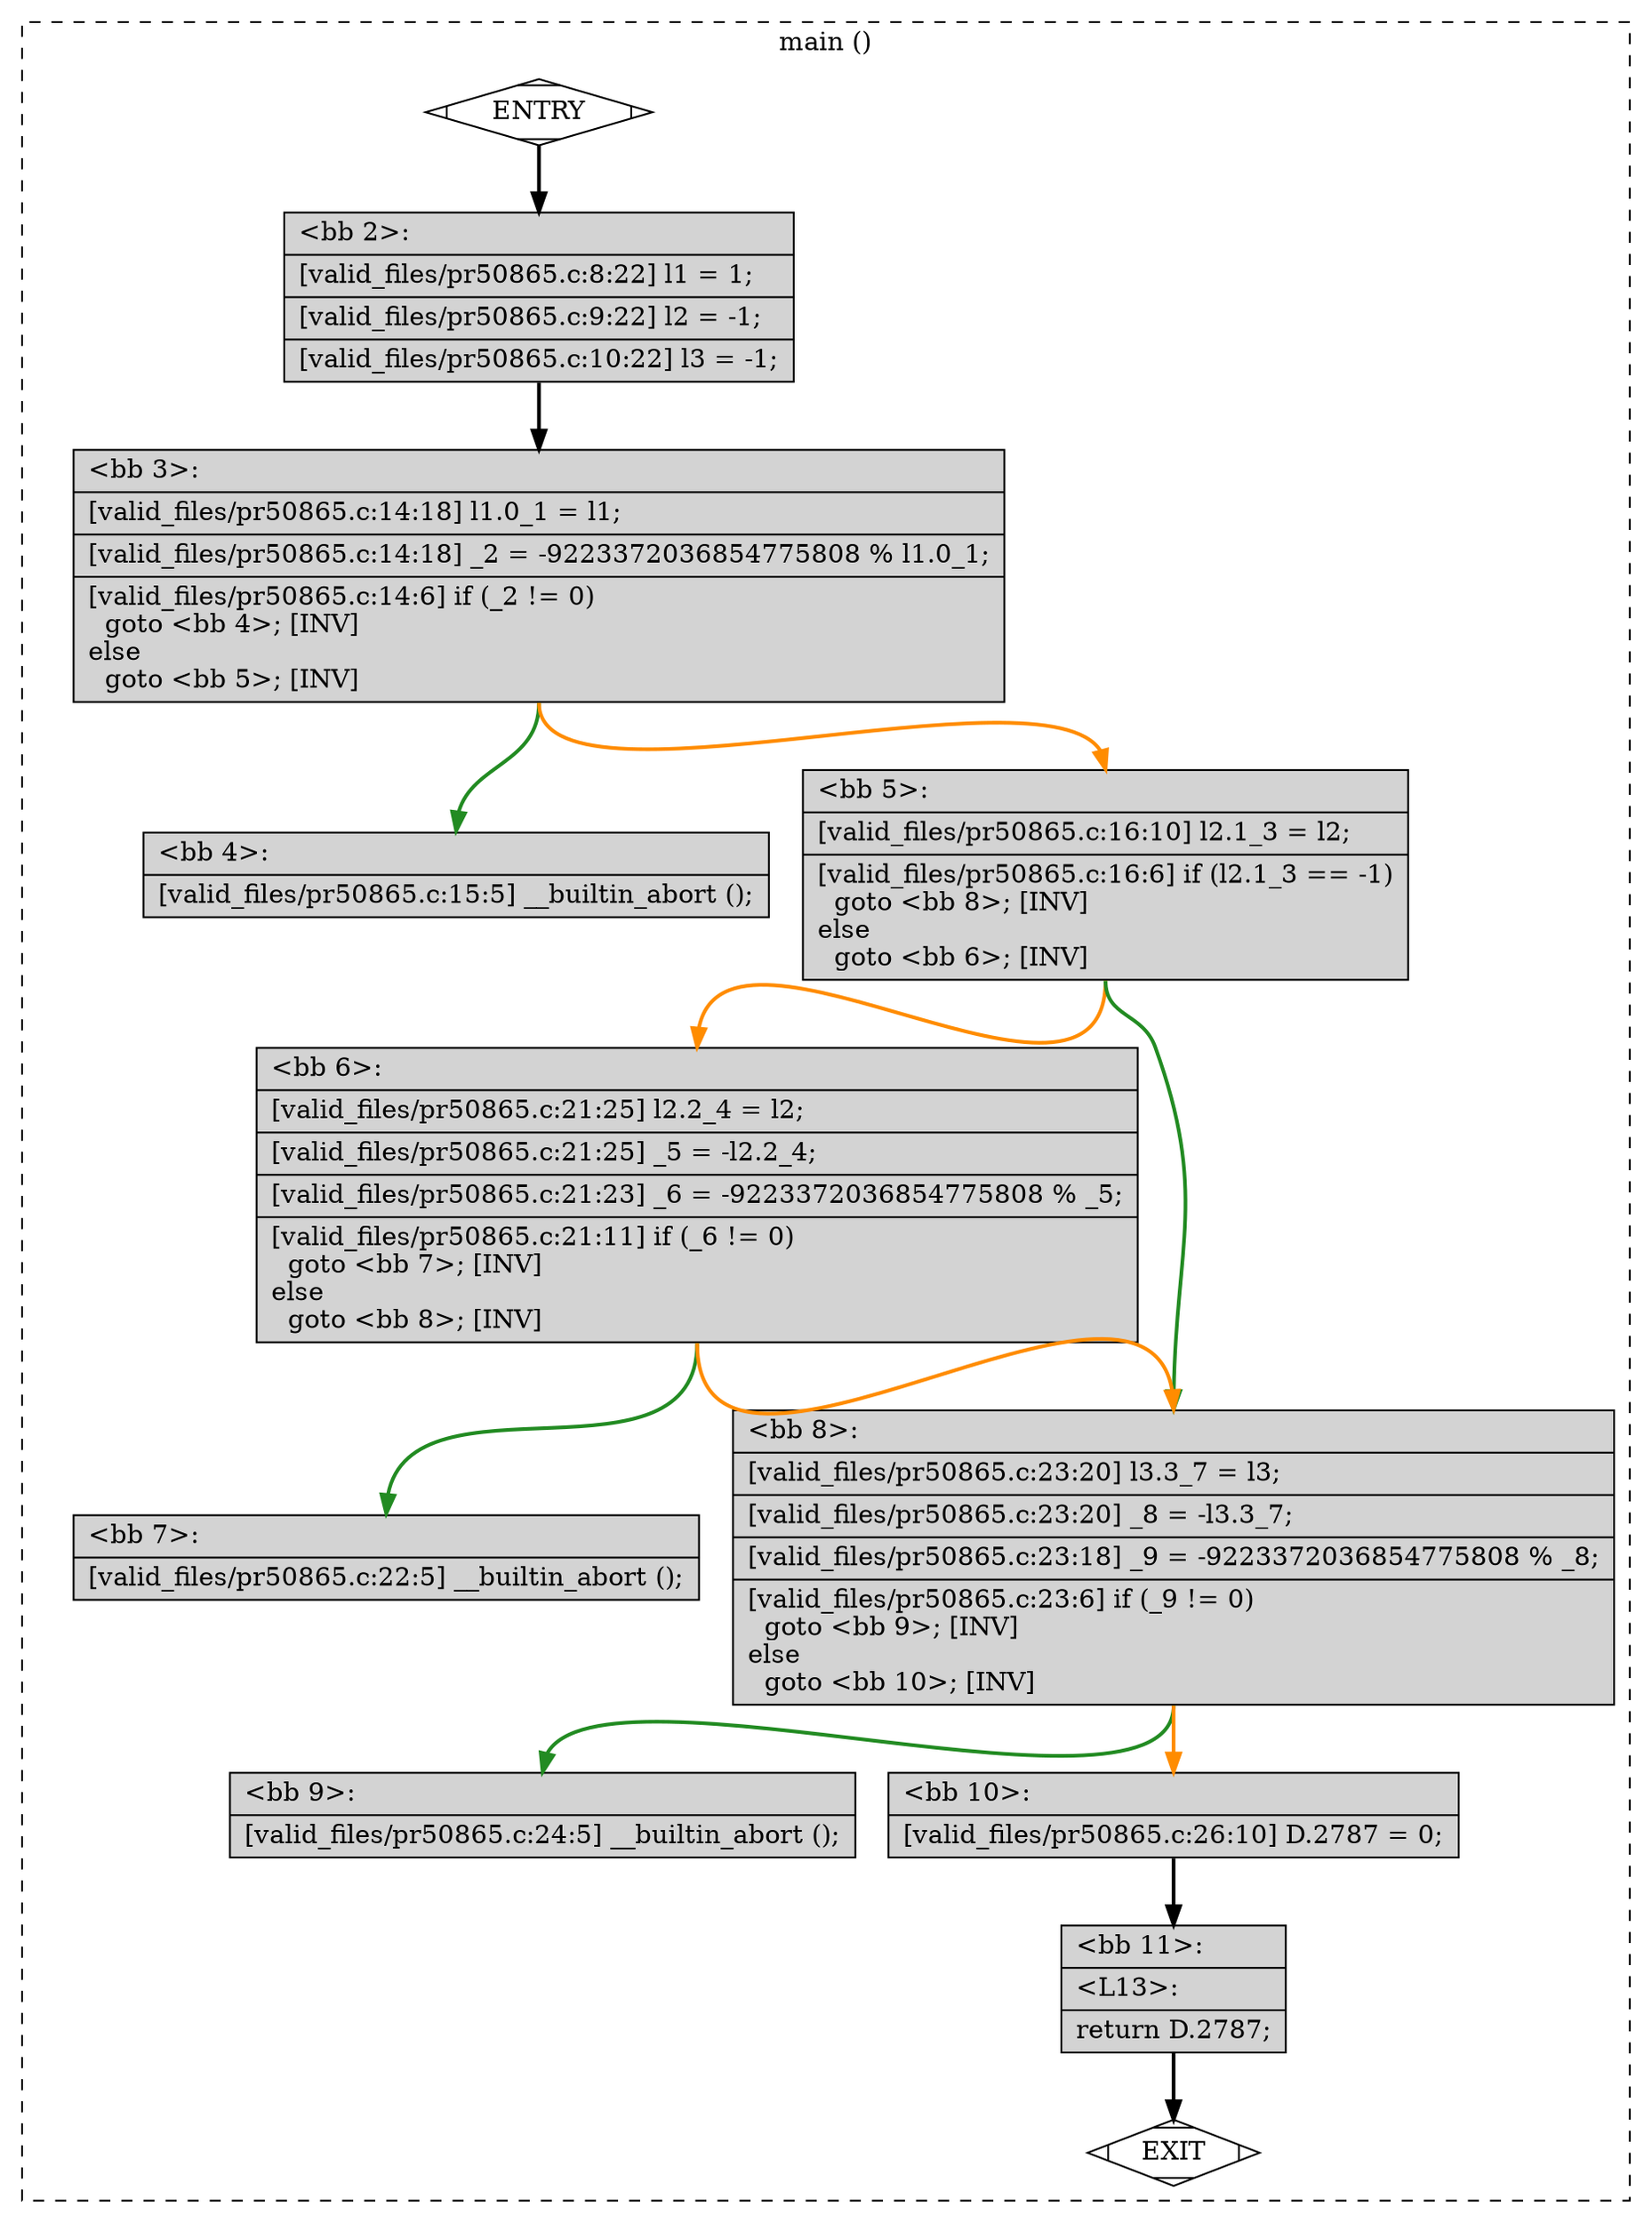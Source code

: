 digraph "a-pr50865.c.015t.cfg" {
overlap=false;
subgraph "cluster_main" {
	style="dashed";
	color="black";
	label="main ()";
	fn_0_basic_block_0 [shape=Mdiamond,style=filled,fillcolor=white,label="ENTRY"];

	fn_0_basic_block_1 [shape=Mdiamond,style=filled,fillcolor=white,label="EXIT"];

	fn_0_basic_block_2 [shape=record,style=filled,fillcolor=lightgrey,label="{\<bb\ 2\>:\l\
|[valid_files/pr50865.c:8:22]\ l1\ =\ 1;\l\
|[valid_files/pr50865.c:9:22]\ l2\ =\ -1;\l\
|[valid_files/pr50865.c:10:22]\ l3\ =\ -1;\l\
}"];

	fn_0_basic_block_3 [shape=record,style=filled,fillcolor=lightgrey,label="{\<bb\ 3\>:\l\
|[valid_files/pr50865.c:14:18]\ l1.0_1\ =\ l1;\l\
|[valid_files/pr50865.c:14:18]\ _2\ =\ -9223372036854775808\ %\ l1.0_1;\l\
|[valid_files/pr50865.c:14:6]\ if\ (_2\ !=\ 0)\l\
\ \ goto\ \<bb\ 4\>;\ [INV]\l\
else\l\
\ \ goto\ \<bb\ 5\>;\ [INV]\l\
}"];

	fn_0_basic_block_4 [shape=record,style=filled,fillcolor=lightgrey,label="{\<bb\ 4\>:\l\
|[valid_files/pr50865.c:15:5]\ __builtin_abort\ ();\l\
}"];

	fn_0_basic_block_5 [shape=record,style=filled,fillcolor=lightgrey,label="{\<bb\ 5\>:\l\
|[valid_files/pr50865.c:16:10]\ l2.1_3\ =\ l2;\l\
|[valid_files/pr50865.c:16:6]\ if\ (l2.1_3\ ==\ -1)\l\
\ \ goto\ \<bb\ 8\>;\ [INV]\l\
else\l\
\ \ goto\ \<bb\ 6\>;\ [INV]\l\
}"];

	fn_0_basic_block_6 [shape=record,style=filled,fillcolor=lightgrey,label="{\<bb\ 6\>:\l\
|[valid_files/pr50865.c:21:25]\ l2.2_4\ =\ l2;\l\
|[valid_files/pr50865.c:21:25]\ _5\ =\ -l2.2_4;\l\
|[valid_files/pr50865.c:21:23]\ _6\ =\ -9223372036854775808\ %\ _5;\l\
|[valid_files/pr50865.c:21:11]\ if\ (_6\ !=\ 0)\l\
\ \ goto\ \<bb\ 7\>;\ [INV]\l\
else\l\
\ \ goto\ \<bb\ 8\>;\ [INV]\l\
}"];

	fn_0_basic_block_7 [shape=record,style=filled,fillcolor=lightgrey,label="{\<bb\ 7\>:\l\
|[valid_files/pr50865.c:22:5]\ __builtin_abort\ ();\l\
}"];

	fn_0_basic_block_8 [shape=record,style=filled,fillcolor=lightgrey,label="{\<bb\ 8\>:\l\
|[valid_files/pr50865.c:23:20]\ l3.3_7\ =\ l3;\l\
|[valid_files/pr50865.c:23:20]\ _8\ =\ -l3.3_7;\l\
|[valid_files/pr50865.c:23:18]\ _9\ =\ -9223372036854775808\ %\ _8;\l\
|[valid_files/pr50865.c:23:6]\ if\ (_9\ !=\ 0)\l\
\ \ goto\ \<bb\ 9\>;\ [INV]\l\
else\l\
\ \ goto\ \<bb\ 10\>;\ [INV]\l\
}"];

	fn_0_basic_block_9 [shape=record,style=filled,fillcolor=lightgrey,label="{\<bb\ 9\>:\l\
|[valid_files/pr50865.c:24:5]\ __builtin_abort\ ();\l\
}"];

	fn_0_basic_block_10 [shape=record,style=filled,fillcolor=lightgrey,label="{\<bb\ 10\>:\l\
|[valid_files/pr50865.c:26:10]\ D.2787\ =\ 0;\l\
}"];

	fn_0_basic_block_11 [shape=record,style=filled,fillcolor=lightgrey,label="{\<bb\ 11\>:\l\
|\<L13\>:\l\
|return\ D.2787;\l\
}"];

	fn_0_basic_block_0:s -> fn_0_basic_block_2:n [style="solid,bold",color=black,weight=100,constraint=true];
	fn_0_basic_block_2:s -> fn_0_basic_block_3:n [style="solid,bold",color=black,weight=100,constraint=true];
	fn_0_basic_block_3:s -> fn_0_basic_block_4:n [style="solid,bold",color=forestgreen,weight=10,constraint=true];
	fn_0_basic_block_3:s -> fn_0_basic_block_5:n [style="solid,bold",color=darkorange,weight=10,constraint=true];
	fn_0_basic_block_5:s -> fn_0_basic_block_8:n [style="solid,bold",color=forestgreen,weight=10,constraint=true];
	fn_0_basic_block_5:s -> fn_0_basic_block_6:n [style="solid,bold",color=darkorange,weight=10,constraint=true];
	fn_0_basic_block_6:s -> fn_0_basic_block_7:n [style="solid,bold",color=forestgreen,weight=10,constraint=true];
	fn_0_basic_block_6:s -> fn_0_basic_block_8:n [style="solid,bold",color=darkorange,weight=10,constraint=true];
	fn_0_basic_block_8:s -> fn_0_basic_block_9:n [style="solid,bold",color=forestgreen,weight=10,constraint=true];
	fn_0_basic_block_8:s -> fn_0_basic_block_10:n [style="solid,bold",color=darkorange,weight=10,constraint=true];
	fn_0_basic_block_10:s -> fn_0_basic_block_11:n [style="solid,bold",color=black,weight=100,constraint=true];
	fn_0_basic_block_11:s -> fn_0_basic_block_1:n [style="solid,bold",color=black,weight=10,constraint=true];
	fn_0_basic_block_0:s -> fn_0_basic_block_1:n [style="invis",constraint=true];
}
}
